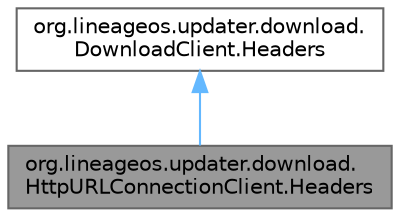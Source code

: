 digraph "org.lineageos.updater.download.HttpURLConnectionClient.Headers"
{
 // LATEX_PDF_SIZE
  bgcolor="transparent";
  edge [fontname=Helvetica,fontsize=10,labelfontname=Helvetica,labelfontsize=10];
  node [fontname=Helvetica,fontsize=10,shape=box,height=0.2,width=0.4];
  Node1 [label="org.lineageos.updater.download.\lHttpURLConnectionClient.Headers",height=0.2,width=0.4,color="gray40", fillcolor="grey60", style="filled", fontcolor="black",tooltip=" "];
  Node2 -> Node1 [dir="back",color="steelblue1",style="solid"];
  Node2 [label="org.lineageos.updater.download.\lDownloadClient.Headers",height=0.2,width=0.4,color="gray40", fillcolor="white", style="filled",URL="$interfaceorg_1_1lineageos_1_1updater_1_1download_1_1_download_client_1_1_headers.html",tooltip=" "];
}
